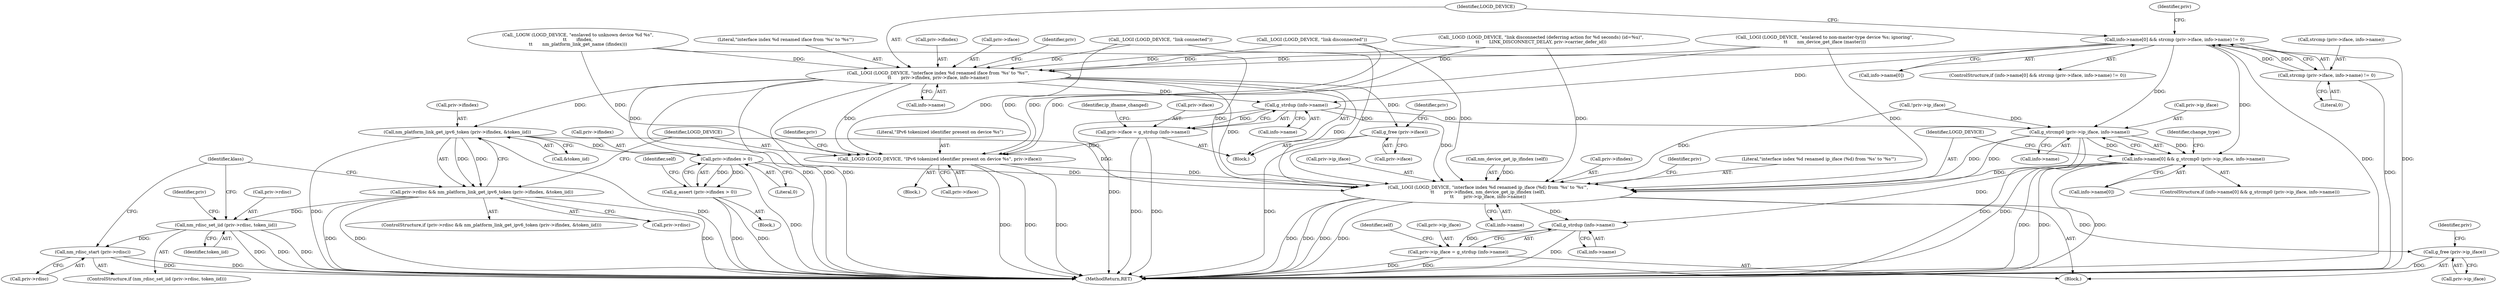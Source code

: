 digraph "0_NetworkManager_d5fc88e573fa58b93034b04d35a2454f5d28cad9@API" {
"1001638" [label="(Call,info->name[0] && strcmp (priv->iface, info->name) != 0)"];
"1001644" [label="(Call,strcmp (priv->iface, info->name) != 0)"];
"1001654" [label="(Call,_LOGI (LOGD_DEVICE, \"interface index %d renamed iface from '%s' to '%s'\",\n\t\t       priv->ifindex, priv->iface, info->name))"];
"1001666" [label="(Call,g_free (priv->iface))"];
"1001674" [label="(Call,g_strdup (info->name))"];
"1001670" [label="(Call,priv->iface = g_strdup (info->name))"];
"1001755" [label="(Call,_LOGD (LOGD_DEVICE, \"IPv6 tokenized identifier present on device %s\", priv->iface))"];
"1001882" [label="(Call,_LOGI (LOGD_DEVICE, \"interface index %d renamed ip_iface (%d) from '%s' to '%s'\",\n\t\t       priv->ifindex, nm_device_get_ip_ifindex (self),\n\t\t       priv->ip_iface, info->name))"];
"1001896" [label="(Call,g_free (priv->ip_iface))"];
"1001904" [label="(Call,g_strdup (info->name))"];
"1001900" [label="(Call,priv->ip_iface = g_strdup (info->name))"];
"1001874" [label="(Call,g_strcmp0 (priv->ip_iface, info->name))"];
"1001868" [label="(Call,info->name[0] && g_strcmp0 (priv->ip_iface, info->name))"];
"1001748" [label="(Call,nm_platform_link_get_ipv6_token (priv->ifindex, &token_iid))"];
"1001744" [label="(Call,priv->rdisc && nm_platform_link_get_ipv6_token (priv->ifindex, &token_iid))"];
"1001762" [label="(Call,nm_rdisc_set_iid (priv->rdisc, token_iid))"];
"1001767" [label="(Call,nm_rdisc_start (priv->rdisc))"];
"1001799" [label="(Call,priv->ifindex > 0)"];
"1001798" [label="(Call,g_assert (priv->ifindex > 0))"];
"1001670" [label="(Call,priv->iface = g_strdup (info->name))"];
"1001799" [label="(Call,priv->ifindex > 0)"];
"1001461" [label="(Call,_LOGD (LOGD_DEVICE, \"link disconnected (deferring action for %d seconds) (id=%u)\",\n\t\t       LINK_DISCONNECT_DELAY, priv->carrier_defer_id))"];
"1001755" [label="(Call,_LOGD (LOGD_DEVICE, \"IPv6 tokenized identifier present on device %s\", priv->iface))"];
"1001674" [label="(Call,g_strdup (info->name))"];
"1001667" [label="(Call,priv->iface)"];
"1001883" [label="(Identifier,LOGD_DEVICE)"];
"1001890" [label="(Call,priv->ip_iface)"];
"1001745" [label="(Call,priv->rdisc)"];
"1001761" [label="(ControlStructure,if (nm_rdisc_set_iid (priv->rdisc, token_iid)))"];
"1001441" [label="(Call,_LOGI (LOGD_DEVICE, \"link disconnected\"))"];
"1001652" [label="(Literal,0)"];
"1001566" [label="(Call,_LOGW (LOGD_DEVICE, \"enslaved to unknown device %d %s\",\n\t\t       ifindex,\n\t\t       nm_platform_link_get_name (ifindex)))"];
"1001663" [label="(Call,info->name)"];
"1001881" [label="(Block,)"];
"1001754" [label="(Block,)"];
"1001888" [label="(Call,nm_device_get_ip_ifindex (self))"];
"1001656" [label="(Literal,\"interface index %d renamed iface from '%s' to '%s'\")"];
"1001917" [label="(Identifier,change_type)"];
"1001902" [label="(Identifier,priv)"];
"1001653" [label="(Block,)"];
"1001675" [label="(Call,info->name)"];
"1001757" [label="(Literal,\"IPv6 tokenized identifier present on device %s\")"];
"1001901" [label="(Call,priv->ip_iface)"];
"1001773" [label="(Identifier,klass)"];
"1001666" [label="(Call,g_free (priv->iface))"];
"1001885" [label="(Call,priv->ifindex)"];
"1001655" [label="(Identifier,LOGD_DEVICE)"];
"1001803" [label="(Literal,0)"];
"1001407" [label="(Call,_LOGI (LOGD_DEVICE, \"link connected\"))"];
"1001897" [label="(Call,priv->ip_iface)"];
"1001763" [label="(Call,priv->rdisc)"];
"1001896" [label="(Call,g_free (priv->ip_iface))"];
"1001756" [label="(Identifier,LOGD_DEVICE)"];
"1001749" [label="(Call,priv->ifindex)"];
"1001867" [label="(ControlStructure,if (info->name[0] && g_strcmp0 (priv->ip_iface, info->name)))"];
"1001657" [label="(Call,priv->ifindex)"];
"1001654" [label="(Call,_LOGI (LOGD_DEVICE, \"interface index %d renamed iface from '%s' to '%s'\",\n\t\t       priv->ifindex, priv->iface, info->name))"];
"1001898" [label="(Identifier,priv)"];
"1001766" [label="(Identifier,token_iid)"];
"1001758" [label="(Call,priv->iface)"];
"1001910" [label="(Identifier,self)"];
"1001893" [label="(Call,info->name)"];
"1001679" [label="(Identifier,ip_ifname_changed)"];
"1001798" [label="(Call,g_assert (priv->ifindex > 0))"];
"1001744" [label="(Call,priv->rdisc && nm_platform_link_get_ipv6_token (priv->ifindex, &token_iid))"];
"1001660" [label="(Call,priv->iface)"];
"1001800" [label="(Call,priv->ifindex)"];
"1001875" [label="(Call,priv->ip_iface)"];
"1001874" [label="(Call,g_strcmp0 (priv->ip_iface, info->name))"];
"1001644" [label="(Call,strcmp (priv->iface, info->name) != 0)"];
"1001639" [label="(Call,info->name[0])"];
"1001882" [label="(Call,_LOGI (LOGD_DEVICE, \"interface index %d renamed ip_iface (%d) from '%s' to '%s'\",\n\t\t       priv->ifindex, nm_device_get_ip_ifindex (self),\n\t\t       priv->ip_iface, info->name))"];
"1001904" [label="(Call,g_strdup (info->name))"];
"1001878" [label="(Call,info->name)"];
"1001905" [label="(Call,info->name)"];
"1001869" [label="(Call,info->name[0])"];
"1001638" [label="(Call,info->name[0] && strcmp (priv->iface, info->name) != 0)"];
"1001748" [label="(Call,nm_platform_link_get_ipv6_token (priv->ifindex, &token_iid))"];
"1001743" [label="(ControlStructure,if (priv->rdisc && nm_platform_link_get_ipv6_token (priv->ifindex, &token_iid)))"];
"1001701" [label="(Identifier,priv)"];
"1001559" [label="(Call,_LOGI (LOGD_DEVICE, \"enslaved to non-master-type device %s; ignoring\",\n\t\t       nm_device_get_iface (master)))"];
"1001671" [label="(Call,priv->iface)"];
"1001762" [label="(Call,nm_rdisc_set_iid (priv->rdisc, token_iid))"];
"1001767" [label="(Call,nm_rdisc_start (priv->rdisc))"];
"1001790" [label="(Block,)"];
"1001645" [label="(Call,strcmp (priv->iface, info->name))"];
"1001680" [label="(Call,!priv->ip_iface)"];
"1001884" [label="(Literal,\"interface index %d renamed ip_iface (%d) from '%s' to '%s'\")"];
"1007368" [label="(MethodReturn,RET)"];
"1001900" [label="(Call,priv->ip_iface = g_strdup (info->name))"];
"1001637" [label="(ControlStructure,if (info->name[0] && strcmp (priv->iface, info->name) != 0))"];
"1001769" [label="(Identifier,priv)"];
"1001806" [label="(Identifier,self)"];
"1001764" [label="(Identifier,priv)"];
"1001672" [label="(Identifier,priv)"];
"1001752" [label="(Call,&token_iid)"];
"1001868" [label="(Call,info->name[0] && g_strcmp0 (priv->ip_iface, info->name))"];
"1001768" [label="(Call,priv->rdisc)"];
"1001668" [label="(Identifier,priv)"];
"1001638" -> "1001637"  [label="AST: "];
"1001638" -> "1001639"  [label="CFG: "];
"1001638" -> "1001644"  [label="CFG: "];
"1001639" -> "1001638"  [label="AST: "];
"1001644" -> "1001638"  [label="AST: "];
"1001655" -> "1001638"  [label="CFG: "];
"1001701" -> "1001638"  [label="CFG: "];
"1001638" -> "1007368"  [label="DDG: "];
"1001638" -> "1007368"  [label="DDG: "];
"1001644" -> "1001638"  [label="DDG: "];
"1001644" -> "1001638"  [label="DDG: "];
"1001638" -> "1001654"  [label="DDG: "];
"1001638" -> "1001674"  [label="DDG: "];
"1001638" -> "1001868"  [label="DDG: "];
"1001638" -> "1001874"  [label="DDG: "];
"1001644" -> "1001652"  [label="CFG: "];
"1001645" -> "1001644"  [label="AST: "];
"1001652" -> "1001644"  [label="AST: "];
"1001644" -> "1007368"  [label="DDG: "];
"1001654" -> "1001653"  [label="AST: "];
"1001654" -> "1001663"  [label="CFG: "];
"1001655" -> "1001654"  [label="AST: "];
"1001656" -> "1001654"  [label="AST: "];
"1001657" -> "1001654"  [label="AST: "];
"1001660" -> "1001654"  [label="AST: "];
"1001663" -> "1001654"  [label="AST: "];
"1001668" -> "1001654"  [label="CFG: "];
"1001654" -> "1007368"  [label="DDG: "];
"1001654" -> "1007368"  [label="DDG: "];
"1001654" -> "1007368"  [label="DDG: "];
"1001566" -> "1001654"  [label="DDG: "];
"1001461" -> "1001654"  [label="DDG: "];
"1001407" -> "1001654"  [label="DDG: "];
"1001441" -> "1001654"  [label="DDG: "];
"1001559" -> "1001654"  [label="DDG: "];
"1001654" -> "1001666"  [label="DDG: "];
"1001654" -> "1001674"  [label="DDG: "];
"1001654" -> "1001748"  [label="DDG: "];
"1001654" -> "1001755"  [label="DDG: "];
"1001654" -> "1001799"  [label="DDG: "];
"1001654" -> "1001882"  [label="DDG: "];
"1001654" -> "1001882"  [label="DDG: "];
"1001666" -> "1001653"  [label="AST: "];
"1001666" -> "1001667"  [label="CFG: "];
"1001667" -> "1001666"  [label="AST: "];
"1001672" -> "1001666"  [label="CFG: "];
"1001666" -> "1007368"  [label="DDG: "];
"1001674" -> "1001670"  [label="AST: "];
"1001674" -> "1001675"  [label="CFG: "];
"1001675" -> "1001674"  [label="AST: "];
"1001670" -> "1001674"  [label="CFG: "];
"1001674" -> "1007368"  [label="DDG: "];
"1001674" -> "1001670"  [label="DDG: "];
"1001674" -> "1001874"  [label="DDG: "];
"1001674" -> "1001882"  [label="DDG: "];
"1001670" -> "1001653"  [label="AST: "];
"1001671" -> "1001670"  [label="AST: "];
"1001679" -> "1001670"  [label="CFG: "];
"1001670" -> "1007368"  [label="DDG: "];
"1001670" -> "1007368"  [label="DDG: "];
"1001670" -> "1001755"  [label="DDG: "];
"1001755" -> "1001754"  [label="AST: "];
"1001755" -> "1001758"  [label="CFG: "];
"1001756" -> "1001755"  [label="AST: "];
"1001757" -> "1001755"  [label="AST: "];
"1001758" -> "1001755"  [label="AST: "];
"1001764" -> "1001755"  [label="CFG: "];
"1001755" -> "1007368"  [label="DDG: "];
"1001755" -> "1007368"  [label="DDG: "];
"1001755" -> "1007368"  [label="DDG: "];
"1001566" -> "1001755"  [label="DDG: "];
"1001461" -> "1001755"  [label="DDG: "];
"1001407" -> "1001755"  [label="DDG: "];
"1001559" -> "1001755"  [label="DDG: "];
"1001441" -> "1001755"  [label="DDG: "];
"1001755" -> "1001882"  [label="DDG: "];
"1001882" -> "1001881"  [label="AST: "];
"1001882" -> "1001893"  [label="CFG: "];
"1001883" -> "1001882"  [label="AST: "];
"1001884" -> "1001882"  [label="AST: "];
"1001885" -> "1001882"  [label="AST: "];
"1001888" -> "1001882"  [label="AST: "];
"1001890" -> "1001882"  [label="AST: "];
"1001893" -> "1001882"  [label="AST: "];
"1001898" -> "1001882"  [label="CFG: "];
"1001882" -> "1007368"  [label="DDG: "];
"1001882" -> "1007368"  [label="DDG: "];
"1001882" -> "1007368"  [label="DDG: "];
"1001882" -> "1007368"  [label="DDG: "];
"1001566" -> "1001882"  [label="DDG: "];
"1001461" -> "1001882"  [label="DDG: "];
"1001407" -> "1001882"  [label="DDG: "];
"1001559" -> "1001882"  [label="DDG: "];
"1001441" -> "1001882"  [label="DDG: "];
"1001748" -> "1001882"  [label="DDG: "];
"1001799" -> "1001882"  [label="DDG: "];
"1001888" -> "1001882"  [label="DDG: "];
"1001874" -> "1001882"  [label="DDG: "];
"1001874" -> "1001882"  [label="DDG: "];
"1001680" -> "1001882"  [label="DDG: "];
"1001868" -> "1001882"  [label="DDG: "];
"1001882" -> "1001896"  [label="DDG: "];
"1001882" -> "1001904"  [label="DDG: "];
"1001896" -> "1001881"  [label="AST: "];
"1001896" -> "1001897"  [label="CFG: "];
"1001897" -> "1001896"  [label="AST: "];
"1001902" -> "1001896"  [label="CFG: "];
"1001896" -> "1007368"  [label="DDG: "];
"1001904" -> "1001900"  [label="AST: "];
"1001904" -> "1001905"  [label="CFG: "];
"1001905" -> "1001904"  [label="AST: "];
"1001900" -> "1001904"  [label="CFG: "];
"1001904" -> "1007368"  [label="DDG: "];
"1001904" -> "1001900"  [label="DDG: "];
"1001868" -> "1001904"  [label="DDG: "];
"1001900" -> "1001881"  [label="AST: "];
"1001901" -> "1001900"  [label="AST: "];
"1001910" -> "1001900"  [label="CFG: "];
"1001900" -> "1007368"  [label="DDG: "];
"1001900" -> "1007368"  [label="DDG: "];
"1001874" -> "1001868"  [label="AST: "];
"1001874" -> "1001878"  [label="CFG: "];
"1001875" -> "1001874"  [label="AST: "];
"1001878" -> "1001874"  [label="AST: "];
"1001868" -> "1001874"  [label="CFG: "];
"1001874" -> "1007368"  [label="DDG: "];
"1001874" -> "1007368"  [label="DDG: "];
"1001874" -> "1001868"  [label="DDG: "];
"1001874" -> "1001868"  [label="DDG: "];
"1001680" -> "1001874"  [label="DDG: "];
"1001868" -> "1001867"  [label="AST: "];
"1001868" -> "1001869"  [label="CFG: "];
"1001869" -> "1001868"  [label="AST: "];
"1001883" -> "1001868"  [label="CFG: "];
"1001917" -> "1001868"  [label="CFG: "];
"1001868" -> "1007368"  [label="DDG: "];
"1001868" -> "1007368"  [label="DDG: "];
"1001868" -> "1007368"  [label="DDG: "];
"1001748" -> "1001744"  [label="AST: "];
"1001748" -> "1001752"  [label="CFG: "];
"1001749" -> "1001748"  [label="AST: "];
"1001752" -> "1001748"  [label="AST: "];
"1001744" -> "1001748"  [label="CFG: "];
"1001748" -> "1007368"  [label="DDG: "];
"1001748" -> "1007368"  [label="DDG: "];
"1001748" -> "1001744"  [label="DDG: "];
"1001748" -> "1001744"  [label="DDG: "];
"1001748" -> "1001799"  [label="DDG: "];
"1001744" -> "1001743"  [label="AST: "];
"1001744" -> "1001745"  [label="CFG: "];
"1001745" -> "1001744"  [label="AST: "];
"1001756" -> "1001744"  [label="CFG: "];
"1001773" -> "1001744"  [label="CFG: "];
"1001744" -> "1007368"  [label="DDG: "];
"1001744" -> "1007368"  [label="DDG: "];
"1001744" -> "1007368"  [label="DDG: "];
"1001744" -> "1001762"  [label="DDG: "];
"1001762" -> "1001761"  [label="AST: "];
"1001762" -> "1001766"  [label="CFG: "];
"1001763" -> "1001762"  [label="AST: "];
"1001766" -> "1001762"  [label="AST: "];
"1001769" -> "1001762"  [label="CFG: "];
"1001773" -> "1001762"  [label="CFG: "];
"1001762" -> "1007368"  [label="DDG: "];
"1001762" -> "1007368"  [label="DDG: "];
"1001762" -> "1007368"  [label="DDG: "];
"1001762" -> "1001767"  [label="DDG: "];
"1001767" -> "1001761"  [label="AST: "];
"1001767" -> "1001768"  [label="CFG: "];
"1001768" -> "1001767"  [label="AST: "];
"1001773" -> "1001767"  [label="CFG: "];
"1001767" -> "1007368"  [label="DDG: "];
"1001767" -> "1007368"  [label="DDG: "];
"1001799" -> "1001798"  [label="AST: "];
"1001799" -> "1001803"  [label="CFG: "];
"1001800" -> "1001799"  [label="AST: "];
"1001803" -> "1001799"  [label="AST: "];
"1001798" -> "1001799"  [label="CFG: "];
"1001799" -> "1007368"  [label="DDG: "];
"1001799" -> "1001798"  [label="DDG: "];
"1001799" -> "1001798"  [label="DDG: "];
"1001798" -> "1001790"  [label="AST: "];
"1001806" -> "1001798"  [label="CFG: "];
"1001798" -> "1007368"  [label="DDG: "];
"1001798" -> "1007368"  [label="DDG: "];
}
